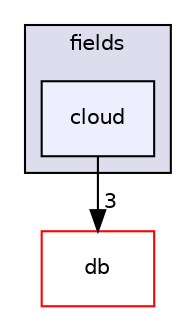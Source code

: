 digraph "src/OpenFOAM/fields/cloud" {
  bgcolor=transparent;
  compound=true
  node [ fontsize="10", fontname="Helvetica"];
  edge [ labelfontsize="10", labelfontname="Helvetica"];
  subgraph clusterdir_962442b8f989d5529fab5e0f0e4ffb74 {
    graph [ bgcolor="#ddddee", pencolor="black", label="fields" fontname="Helvetica", fontsize="10", URL="dir_962442b8f989d5529fab5e0f0e4ffb74.html"]
  dir_601461f72cb8e2bd89ab876e79d2e8aa [shape=box, label="cloud", style="filled", fillcolor="#eeeeff", pencolor="black", URL="dir_601461f72cb8e2bd89ab876e79d2e8aa.html"];
  }
  dir_63c634f7a7cfd679ac26c67fb30fc32f [shape=box label="db" color="red" URL="dir_63c634f7a7cfd679ac26c67fb30fc32f.html"];
  dir_601461f72cb8e2bd89ab876e79d2e8aa->dir_63c634f7a7cfd679ac26c67fb30fc32f [headlabel="3", labeldistance=1.5 headhref="dir_002022_001953.html"];
}
